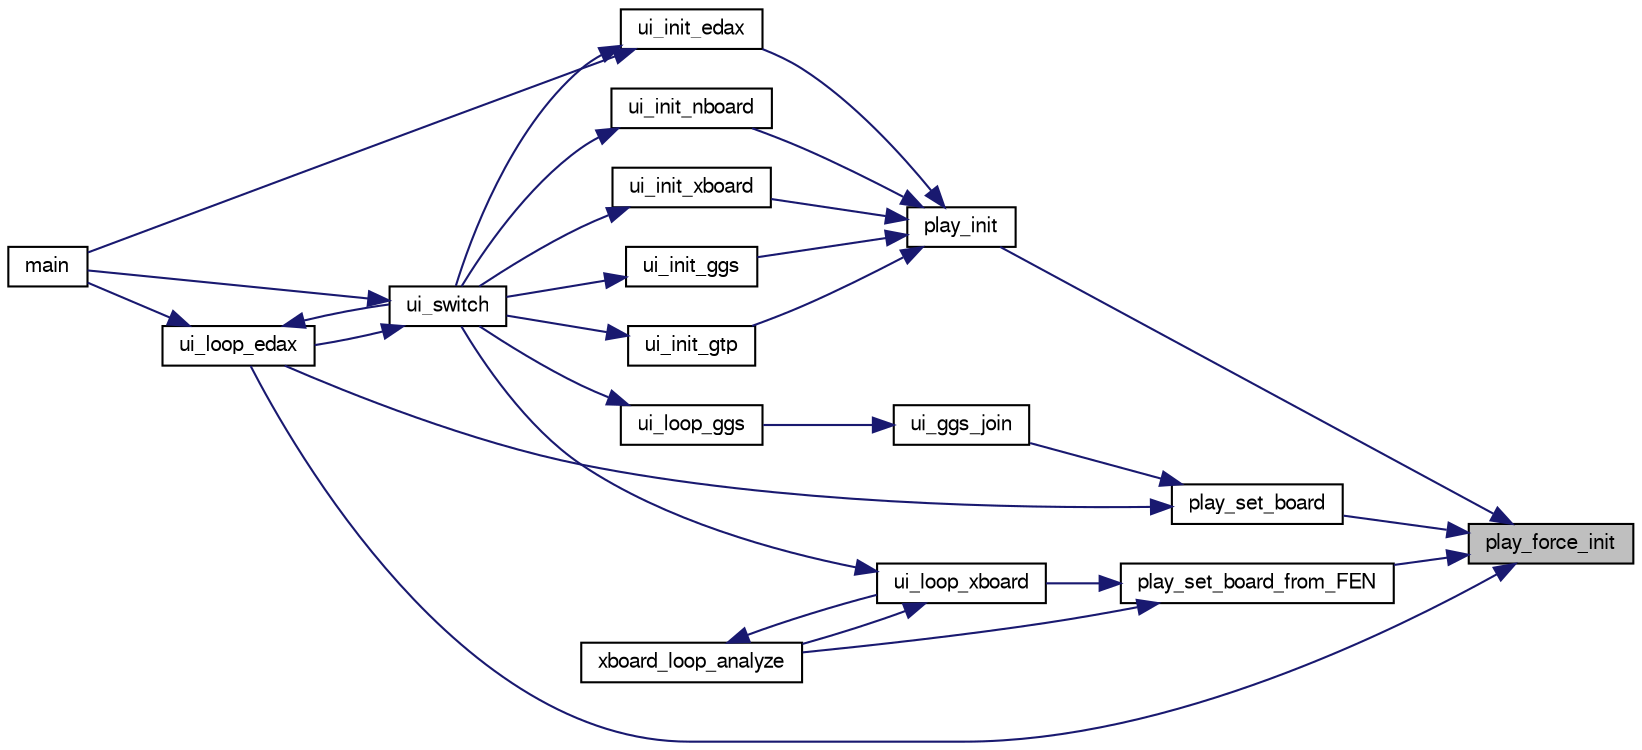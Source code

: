 digraph "play_force_init"
{
 // LATEX_PDF_SIZE
  bgcolor="transparent";
  edge [fontname="FreeSans",fontsize="10",labelfontname="FreeSans",labelfontsize="10"];
  node [fontname="FreeSans",fontsize="10",shape=record];
  rankdir="RL";
  Node1 [label="play_force_init",height=0.2,width=0.4,color="black", fillcolor="grey75", style="filled", fontcolor="black",tooltip="Initialize a forced line."];
  Node1 -> Node2 [dir="back",color="midnightblue",fontsize="10",style="solid",fontname="FreeSans"];
  Node2 [label="play_init",height=0.2,width=0.4,color="black",URL="$play_8c.html#a6d31b5bcf034cd633bd2b93e634db42e",tooltip="Initialization."];
  Node2 -> Node3 [dir="back",color="midnightblue",fontsize="10",style="solid",fontname="FreeSans"];
  Node3 [label="ui_init_edax",height=0.2,width=0.4,color="black",URL="$edax_8c.html#a81c315385e722ec80548a441fb48f2d1",tooltip="initialize edax protocol."];
  Node3 -> Node4 [dir="back",color="midnightblue",fontsize="10",style="solid",fontname="FreeSans"];
  Node4 [label="main",height=0.2,width=0.4,color="black",URL="$main_8c.html#a3c04138a5bfe5d72780bb7e82a18e627",tooltip="edax main function."];
  Node3 -> Node5 [dir="back",color="midnightblue",fontsize="10",style="solid",fontname="FreeSans"];
  Node5 [label="ui_switch",height=0.2,width=0.4,color="black",URL="$ui_8c.html#a4234d6b0fd690186ef0ec2fc2eba2d4d",tooltip="Switch between different User Interface."];
  Node5 -> Node4 [dir="back",color="midnightblue",fontsize="10",style="solid",fontname="FreeSans"];
  Node5 -> Node6 [dir="back",color="midnightblue",fontsize="10",style="solid",fontname="FreeSans"];
  Node6 [label="ui_loop_edax",height=0.2,width=0.4,color="black",URL="$edax_8c.html#a2354b96c7688bae32bedb6203d672f50",tooltip="Loop event."];
  Node6 -> Node4 [dir="back",color="midnightblue",fontsize="10",style="solid",fontname="FreeSans"];
  Node6 -> Node5 [dir="back",color="midnightblue",fontsize="10",style="solid",fontname="FreeSans"];
  Node2 -> Node7 [dir="back",color="midnightblue",fontsize="10",style="solid",fontname="FreeSans"];
  Node7 [label="ui_init_ggs",height=0.2,width=0.4,color="black",URL="$ggs_8c.html#aca24423d5b56d3910b76408a0f9712f7",tooltip="ui_init_ggs"];
  Node7 -> Node5 [dir="back",color="midnightblue",fontsize="10",style="solid",fontname="FreeSans"];
  Node2 -> Node8 [dir="back",color="midnightblue",fontsize="10",style="solid",fontname="FreeSans"];
  Node8 [label="ui_init_gtp",height=0.2,width=0.4,color="black",URL="$gtp_8c.html#a7b42dec8ff972c87d5daee524f7e1cc1",tooltip="initialize edax protocol"];
  Node8 -> Node5 [dir="back",color="midnightblue",fontsize="10",style="solid",fontname="FreeSans"];
  Node2 -> Node9 [dir="back",color="midnightblue",fontsize="10",style="solid",fontname="FreeSans"];
  Node9 [label="ui_init_nboard",height=0.2,width=0.4,color="black",URL="$nboard_8c.html#ab5139f1429f56d5e64bdd2172193d01f",tooltip="initialize edax protocol"];
  Node9 -> Node5 [dir="back",color="midnightblue",fontsize="10",style="solid",fontname="FreeSans"];
  Node2 -> Node10 [dir="back",color="midnightblue",fontsize="10",style="solid",fontname="FreeSans"];
  Node10 [label="ui_init_xboard",height=0.2,width=0.4,color="black",URL="$ui_8h.html#a5ec1cf7d2d607dd20072ae467b3c16e4",tooltip="initialize xboard protocol."];
  Node10 -> Node5 [dir="back",color="midnightblue",fontsize="10",style="solid",fontname="FreeSans"];
  Node1 -> Node11 [dir="back",color="midnightblue",fontsize="10",style="solid",fontname="FreeSans"];
  Node11 [label="play_set_board",height=0.2,width=0.4,color="black",URL="$play_8c.html#a1bfe6e6fbf65454d1f4e807358400661",tooltip="Set a new board."];
  Node11 -> Node12 [dir="back",color="midnightblue",fontsize="10",style="solid",fontname="FreeSans"];
  Node12 [label="ui_ggs_join",height=0.2,width=0.4,color="black",URL="$ggs_8c.html#afc8b9c7d5dd5c68bdabac6790ff83aff",tooltip="ui_ggs_join"];
  Node12 -> Node13 [dir="back",color="midnightblue",fontsize="10",style="solid",fontname="FreeSans"];
  Node13 [label="ui_loop_ggs",height=0.2,width=0.4,color="black",URL="$ggs_8c.html#a245d5c8f964506584b8d505c7305eb94",tooltip="ui_loop_ggs"];
  Node13 -> Node5 [dir="back",color="midnightblue",fontsize="10",style="solid",fontname="FreeSans"];
  Node11 -> Node6 [dir="back",color="midnightblue",fontsize="10",style="solid",fontname="FreeSans"];
  Node1 -> Node14 [dir="back",color="midnightblue",fontsize="10",style="solid",fontname="FreeSans"];
  Node14 [label="play_set_board_from_FEN",height=0.2,width=0.4,color="black",URL="$play_8c.html#a377c8cff47d9a59797cc615360b659be",tooltip="Set a new board."];
  Node14 -> Node15 [dir="back",color="midnightblue",fontsize="10",style="solid",fontname="FreeSans"];
  Node15 [label="ui_loop_xboard",height=0.2,width=0.4,color="black",URL="$ui_8h.html#af80ec70d3d08eb4c17c84d3997aaba0f",tooltip="Loop event."];
  Node15 -> Node5 [dir="back",color="midnightblue",fontsize="10",style="solid",fontname="FreeSans"];
  Node15 -> Node16 [dir="back",color="midnightblue",fontsize="10",style="solid",fontname="FreeSans"];
  Node16 [label="xboard_loop_analyze",height=0.2,width=0.4,color="black",URL="$xboard_8c.html#a6ec4f7e4a6e59e32b5eb95b566f098c8",tooltip="Analyze."];
  Node16 -> Node15 [dir="back",color="midnightblue",fontsize="10",style="solid",fontname="FreeSans"];
  Node14 -> Node16 [dir="back",color="midnightblue",fontsize="10",style="solid",fontname="FreeSans"];
  Node1 -> Node6 [dir="back",color="midnightblue",fontsize="10",style="solid",fontname="FreeSans"];
}
